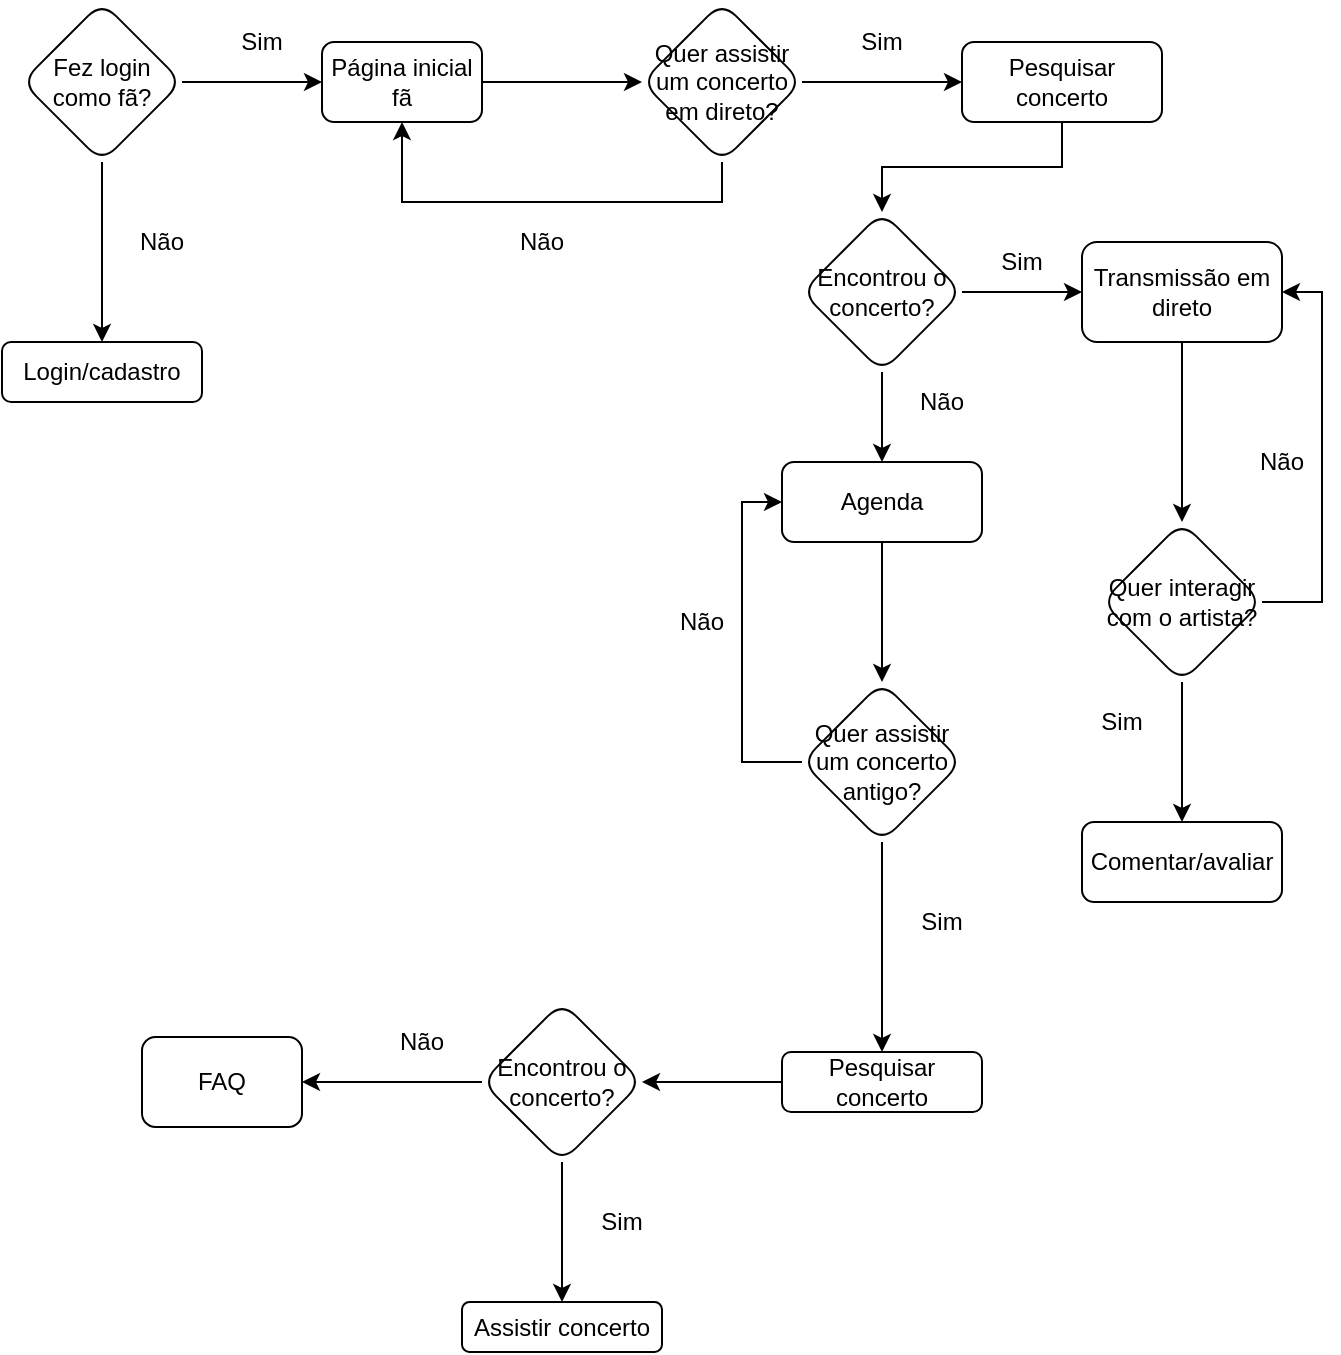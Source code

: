 <mxfile version="14.6.3" type="device"><diagram id="PyPDirYIS5RwuUEgPLn2" name="Page-1"><mxGraphModel dx="1447" dy="655" grid="1" gridSize="10" guides="1" tooltips="1" connect="1" arrows="1" fold="1" page="1" pageScale="1" pageWidth="827" pageHeight="1169" math="0" shadow="0"><root><mxCell id="0"/><mxCell id="1" parent="0"/><mxCell id="He6aISajIIAwV-J3B7Ki-5" value="" style="edgeStyle=orthogonalEdgeStyle;rounded=0;orthogonalLoop=1;jettySize=auto;html=1;" parent="1" source="He6aISajIIAwV-J3B7Ki-2" target="He6aISajIIAwV-J3B7Ki-4" edge="1"><mxGeometry relative="1" as="geometry"/></mxCell><mxCell id="He6aISajIIAwV-J3B7Ki-24" value="" style="edgeStyle=orthogonalEdgeStyle;rounded=0;orthogonalLoop=1;jettySize=auto;html=1;" parent="1" source="He6aISajIIAwV-J3B7Ki-2" target="He6aISajIIAwV-J3B7Ki-23" edge="1"><mxGeometry relative="1" as="geometry"/></mxCell><mxCell id="He6aISajIIAwV-J3B7Ki-2" value="Fez login como fã?" style="rhombus;whiteSpace=wrap;html=1;rounded=1;" parent="1" vertex="1"><mxGeometry x="160" y="50" width="80" height="80" as="geometry"/></mxCell><mxCell id="He6aISajIIAwV-J3B7Ki-7" value="" style="edgeStyle=orthogonalEdgeStyle;rounded=0;orthogonalLoop=1;jettySize=auto;html=1;" parent="1" source="He6aISajIIAwV-J3B7Ki-4" target="He6aISajIIAwV-J3B7Ki-6" edge="1"><mxGeometry relative="1" as="geometry"/></mxCell><mxCell id="He6aISajIIAwV-J3B7Ki-4" value="Página inicial&lt;br&gt;fã" style="whiteSpace=wrap;html=1;rounded=1;" parent="1" vertex="1"><mxGeometry x="310" y="70" width="80" height="40" as="geometry"/></mxCell><mxCell id="He6aISajIIAwV-J3B7Ki-9" value="" style="edgeStyle=orthogonalEdgeStyle;rounded=0;orthogonalLoop=1;jettySize=auto;html=1;" parent="1" source="He6aISajIIAwV-J3B7Ki-6" target="He6aISajIIAwV-J3B7Ki-8" edge="1"><mxGeometry relative="1" as="geometry"/></mxCell><mxCell id="He6aISajIIAwV-J3B7Ki-38" style="edgeStyle=orthogonalEdgeStyle;rounded=0;orthogonalLoop=1;jettySize=auto;html=1;entryX=0.5;entryY=1;entryDx=0;entryDy=0;" parent="1" source="He6aISajIIAwV-J3B7Ki-6" target="He6aISajIIAwV-J3B7Ki-4" edge="1"><mxGeometry relative="1" as="geometry"><Array as="points"><mxPoint x="510" y="150"/><mxPoint x="350" y="150"/></Array></mxGeometry></mxCell><mxCell id="He6aISajIIAwV-J3B7Ki-6" value="Quer assistir um concerto em direto?" style="rhombus;whiteSpace=wrap;html=1;rounded=1;" parent="1" vertex="1"><mxGeometry x="470" y="50" width="80" height="80" as="geometry"/></mxCell><mxCell id="He6aISajIIAwV-J3B7Ki-11" value="" style="edgeStyle=orthogonalEdgeStyle;rounded=0;orthogonalLoop=1;jettySize=auto;html=1;" parent="1" source="He6aISajIIAwV-J3B7Ki-8" target="He6aISajIIAwV-J3B7Ki-10" edge="1"><mxGeometry relative="1" as="geometry"/></mxCell><mxCell id="He6aISajIIAwV-J3B7Ki-8" value="Pesquisar concerto" style="whiteSpace=wrap;html=1;rounded=1;" parent="1" vertex="1"><mxGeometry x="630" y="70" width="100" height="40" as="geometry"/></mxCell><mxCell id="He6aISajIIAwV-J3B7Ki-13" value="" style="edgeStyle=orthogonalEdgeStyle;rounded=0;orthogonalLoop=1;jettySize=auto;html=1;" parent="1" source="He6aISajIIAwV-J3B7Ki-10" target="He6aISajIIAwV-J3B7Ki-12" edge="1"><mxGeometry relative="1" as="geometry"/></mxCell><mxCell id="He6aISajIIAwV-J3B7Ki-15" value="" style="edgeStyle=orthogonalEdgeStyle;rounded=0;orthogonalLoop=1;jettySize=auto;html=1;" parent="1" source="He6aISajIIAwV-J3B7Ki-10" target="He6aISajIIAwV-J3B7Ki-14" edge="1"><mxGeometry relative="1" as="geometry"/></mxCell><mxCell id="He6aISajIIAwV-J3B7Ki-10" value="Encontrou o concerto?" style="rhombus;whiteSpace=wrap;html=1;rounded=1;" parent="1" vertex="1"><mxGeometry x="550" y="155" width="80" height="80" as="geometry"/></mxCell><mxCell id="He6aISajIIAwV-J3B7Ki-41" value="" style="edgeStyle=orthogonalEdgeStyle;rounded=0;orthogonalLoop=1;jettySize=auto;html=1;" parent="1" source="He6aISajIIAwV-J3B7Ki-12" target="He6aISajIIAwV-J3B7Ki-40" edge="1"><mxGeometry relative="1" as="geometry"/></mxCell><mxCell id="He6aISajIIAwV-J3B7Ki-12" value="Transmissão em direto" style="whiteSpace=wrap;html=1;rounded=1;" parent="1" vertex="1"><mxGeometry x="690" y="170" width="100" height="50" as="geometry"/></mxCell><mxCell id="He6aISajIIAwV-J3B7Ki-17" value="" style="edgeStyle=orthogonalEdgeStyle;rounded=0;orthogonalLoop=1;jettySize=auto;html=1;" parent="1" source="He6aISajIIAwV-J3B7Ki-14" target="He6aISajIIAwV-J3B7Ki-16" edge="1"><mxGeometry relative="1" as="geometry"/></mxCell><mxCell id="He6aISajIIAwV-J3B7Ki-14" value="Agenda" style="whiteSpace=wrap;html=1;rounded=1;" parent="1" vertex="1"><mxGeometry x="540" y="280" width="100" height="40" as="geometry"/></mxCell><mxCell id="He6aISajIIAwV-J3B7Ki-19" value="" style="edgeStyle=orthogonalEdgeStyle;rounded=0;orthogonalLoop=1;jettySize=auto;html=1;" parent="1" source="He6aISajIIAwV-J3B7Ki-16" target="He6aISajIIAwV-J3B7Ki-18" edge="1"><mxGeometry relative="1" as="geometry"/></mxCell><mxCell id="He6aISajIIAwV-J3B7Ki-48" style="edgeStyle=orthogonalEdgeStyle;rounded=0;orthogonalLoop=1;jettySize=auto;html=1;entryX=0;entryY=0.5;entryDx=0;entryDy=0;" parent="1" source="He6aISajIIAwV-J3B7Ki-16" target="He6aISajIIAwV-J3B7Ki-14" edge="1"><mxGeometry relative="1" as="geometry"><Array as="points"><mxPoint x="520" y="430"/><mxPoint x="520" y="300"/></Array></mxGeometry></mxCell><mxCell id="He6aISajIIAwV-J3B7Ki-16" value="Quer assistir um concerto antigo?" style="rhombus;whiteSpace=wrap;html=1;rounded=1;" parent="1" vertex="1"><mxGeometry x="550" y="390" width="80" height="80" as="geometry"/></mxCell><mxCell id="He6aISajIIAwV-J3B7Ki-32" value="" style="edgeStyle=orthogonalEdgeStyle;rounded=0;orthogonalLoop=1;jettySize=auto;html=1;" parent="1" source="He6aISajIIAwV-J3B7Ki-18" target="He6aISajIIAwV-J3B7Ki-31" edge="1"><mxGeometry relative="1" as="geometry"/></mxCell><mxCell id="He6aISajIIAwV-J3B7Ki-18" value="Pesquisar concerto" style="whiteSpace=wrap;html=1;rounded=1;" parent="1" vertex="1"><mxGeometry x="540" y="575" width="100" height="30" as="geometry"/></mxCell><mxCell id="He6aISajIIAwV-J3B7Ki-20" value="Sim" style="text;html=1;strokeColor=none;fillColor=none;align=center;verticalAlign=middle;whiteSpace=wrap;rounded=0;" parent="1" vertex="1"><mxGeometry x="260" y="60" width="40" height="20" as="geometry"/></mxCell><mxCell id="He6aISajIIAwV-J3B7Ki-23" value="Login/cadastro" style="whiteSpace=wrap;html=1;rounded=1;" parent="1" vertex="1"><mxGeometry x="150" y="220" width="100" height="30" as="geometry"/></mxCell><mxCell id="He6aISajIIAwV-J3B7Ki-25" value="Não" style="text;html=1;strokeColor=none;fillColor=none;align=center;verticalAlign=middle;whiteSpace=wrap;rounded=0;" parent="1" vertex="1"><mxGeometry x="210" y="160" width="40" height="20" as="geometry"/></mxCell><mxCell id="He6aISajIIAwV-J3B7Ki-29" value="Sim" style="text;html=1;strokeColor=none;fillColor=none;align=center;verticalAlign=middle;whiteSpace=wrap;rounded=0;" parent="1" vertex="1"><mxGeometry x="570" y="60" width="40" height="20" as="geometry"/></mxCell><mxCell id="He6aISajIIAwV-J3B7Ki-34" value="" style="edgeStyle=orthogonalEdgeStyle;rounded=0;orthogonalLoop=1;jettySize=auto;html=1;" parent="1" source="He6aISajIIAwV-J3B7Ki-31" target="He6aISajIIAwV-J3B7Ki-33" edge="1"><mxGeometry relative="1" as="geometry"/></mxCell><mxCell id="He6aISajIIAwV-J3B7Ki-36" value="" style="edgeStyle=orthogonalEdgeStyle;rounded=0;orthogonalLoop=1;jettySize=auto;html=1;" parent="1" source="He6aISajIIAwV-J3B7Ki-31" target="He6aISajIIAwV-J3B7Ki-35" edge="1"><mxGeometry relative="1" as="geometry"/></mxCell><mxCell id="He6aISajIIAwV-J3B7Ki-31" value="Encontrou o concerto?" style="rhombus;whiteSpace=wrap;html=1;rounded=1;" parent="1" vertex="1"><mxGeometry x="390" y="550" width="80" height="80" as="geometry"/></mxCell><mxCell id="He6aISajIIAwV-J3B7Ki-33" value="Assistir concerto" style="whiteSpace=wrap;html=1;rounded=1;" parent="1" vertex="1"><mxGeometry x="380" y="700" width="100" height="25" as="geometry"/></mxCell><mxCell id="He6aISajIIAwV-J3B7Ki-35" value="FAQ" style="whiteSpace=wrap;html=1;rounded=1;" parent="1" vertex="1"><mxGeometry x="220" y="567.5" width="80" height="45" as="geometry"/></mxCell><mxCell id="He6aISajIIAwV-J3B7Ki-37" value="Não" style="text;html=1;strokeColor=none;fillColor=none;align=center;verticalAlign=middle;whiteSpace=wrap;rounded=0;" parent="1" vertex="1"><mxGeometry x="600" y="240" width="40" height="20" as="geometry"/></mxCell><mxCell id="He6aISajIIAwV-J3B7Ki-39" value="Não" style="text;html=1;strokeColor=none;fillColor=none;align=center;verticalAlign=middle;whiteSpace=wrap;rounded=0;" parent="1" vertex="1"><mxGeometry x="400" y="160" width="40" height="20" as="geometry"/></mxCell><mxCell id="He6aISajIIAwV-J3B7Ki-44" value="" style="edgeStyle=orthogonalEdgeStyle;rounded=0;orthogonalLoop=1;jettySize=auto;html=1;" parent="1" source="He6aISajIIAwV-J3B7Ki-40" target="He6aISajIIAwV-J3B7Ki-43" edge="1"><mxGeometry relative="1" as="geometry"/></mxCell><mxCell id="QqRDPtKWj7e-_M29n3y3-9" style="edgeStyle=orthogonalEdgeStyle;rounded=0;orthogonalLoop=1;jettySize=auto;html=1;entryX=1;entryY=0.5;entryDx=0;entryDy=0;" edge="1" parent="1" source="He6aISajIIAwV-J3B7Ki-40" target="He6aISajIIAwV-J3B7Ki-12"><mxGeometry relative="1" as="geometry"><Array as="points"><mxPoint x="810" y="350"/><mxPoint x="810" y="195"/></Array></mxGeometry></mxCell><mxCell id="He6aISajIIAwV-J3B7Ki-40" value="Quer interagir com o artista?" style="rhombus;whiteSpace=wrap;html=1;rounded=1;" parent="1" vertex="1"><mxGeometry x="700" y="310" width="80" height="80" as="geometry"/></mxCell><mxCell id="He6aISajIIAwV-J3B7Ki-43" value="Comentar/avaliar" style="whiteSpace=wrap;html=1;rounded=1;" parent="1" vertex="1"><mxGeometry x="690" y="460" width="100" height="40" as="geometry"/></mxCell><mxCell id="He6aISajIIAwV-J3B7Ki-46" value="Não" style="text;html=1;strokeColor=none;fillColor=none;align=center;verticalAlign=middle;whiteSpace=wrap;rounded=0;" parent="1" vertex="1"><mxGeometry x="770" y="270" width="40" height="20" as="geometry"/></mxCell><mxCell id="He6aISajIIAwV-J3B7Ki-47" value="Não" style="text;html=1;strokeColor=none;fillColor=none;align=center;verticalAlign=middle;whiteSpace=wrap;rounded=0;" parent="1" vertex="1"><mxGeometry x="340" y="560" width="40" height="20" as="geometry"/></mxCell><mxCell id="He6aISajIIAwV-J3B7Ki-50" value="Sim" style="text;html=1;strokeColor=none;fillColor=none;align=center;verticalAlign=middle;whiteSpace=wrap;rounded=0;" parent="1" vertex="1"><mxGeometry x="600" y="500" width="40" height="20" as="geometry"/></mxCell><mxCell id="He6aISajIIAwV-J3B7Ki-52" value="Sim" style="text;html=1;strokeColor=none;fillColor=none;align=center;verticalAlign=middle;whiteSpace=wrap;rounded=0;" parent="1" vertex="1"><mxGeometry x="440" y="650" width="40" height="20" as="geometry"/></mxCell><mxCell id="QqRDPtKWj7e-_M29n3y3-8" value="Sim" style="text;html=1;strokeColor=none;fillColor=none;align=center;verticalAlign=middle;whiteSpace=wrap;rounded=0;" vertex="1" parent="1"><mxGeometry x="690" y="400" width="40" height="20" as="geometry"/></mxCell><mxCell id="QqRDPtKWj7e-_M29n3y3-11" value="Sim" style="text;html=1;strokeColor=none;fillColor=none;align=center;verticalAlign=middle;whiteSpace=wrap;rounded=0;" vertex="1" parent="1"><mxGeometry x="640" y="170" width="40" height="20" as="geometry"/></mxCell><mxCell id="QqRDPtKWj7e-_M29n3y3-12" value="Não" style="text;html=1;strokeColor=none;fillColor=none;align=center;verticalAlign=middle;whiteSpace=wrap;rounded=0;" vertex="1" parent="1"><mxGeometry x="480" y="350" width="40" height="20" as="geometry"/></mxCell></root></mxGraphModel></diagram></mxfile>